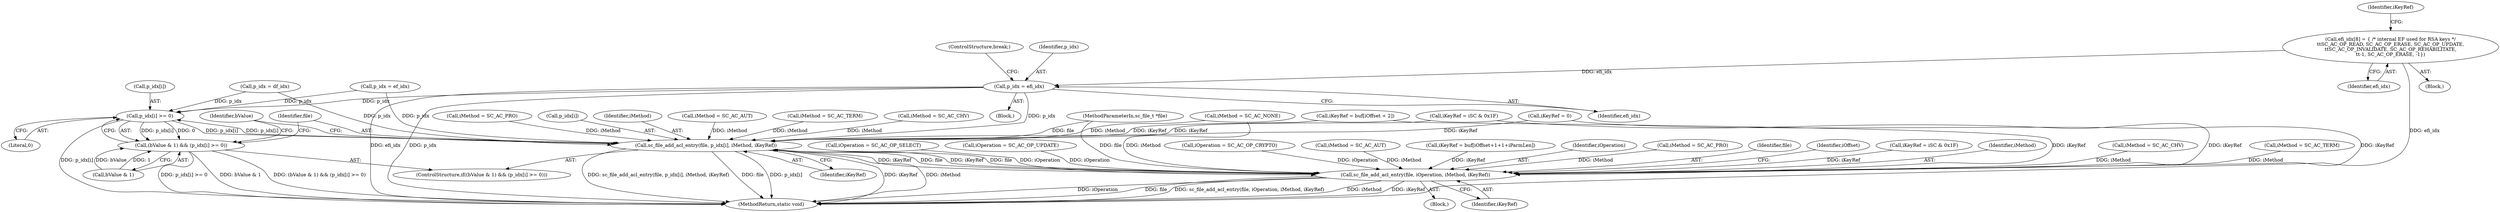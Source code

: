 digraph "0_OpenSC_8fe377e93b4b56060e5bbfb6f3142ceaeca744fa_17@pointer" {
"1000384" [label="(Call,p_idx = efi_idx)"];
"1000151" [label="(Call,efi_idx[8] = { /* internal EF used for RSA keys */\n\t\tSC_AC_OP_READ, SC_AC_OP_ERASE, SC_AC_OP_UPDATE,\n\t\tSC_AC_OP_INVALIDATE, SC_AC_OP_REHABILITATE,\n\t\t-1, SC_AC_OP_ERASE, -1})"];
"1000494" [label="(Call,p_idx[i] >= 0)"];
"1000490" [label="(Call,(bValue & 1) && (p_idx[i] >= 0))"];
"1000499" [label="(Call,sc_file_add_acl_entry(file, p_idx[i], iMethod, iKeyRef))"];
"1000366" [label="(Call,sc_file_add_acl_entry(file, iOperation, iMethod, iKeyRef))"];
"1000377" [label="(Block,)"];
"1000334" [label="(Call,iMethod = SC_AC_CHV)"];
"1000504" [label="(Identifier,iMethod)"];
"1000387" [label="(ControlStructure,break;)"];
"1000498" [label="(Literal,0)"];
"1000369" [label="(Identifier,iMethod)"];
"1000384" [label="(Call,p_idx = efi_idx)"];
"1000500" [label="(Identifier,file)"];
"1000200" [label="(Block,)"];
"1000499" [label="(Call,sc_file_add_acl_entry(file, p_idx[i], iMethod, iKeyRef))"];
"1000495" [label="(Call,p_idx[i])"];
"1000379" [label="(Call,p_idx = df_idx)"];
"1000491" [label="(Call,bValue & 1)"];
"1000507" [label="(Identifier,bValue)"];
"1000433" [label="(Call,iMethod = SC_AC_AUT)"];
"1000370" [label="(Identifier,iKeyRef)"];
"1000156" [label="(Call,iKeyRef = 0)"];
"1000494" [label="(Call,p_idx[i] >= 0)"];
"1000143" [label="(Block,)"];
"1000386" [label="(Identifier,efi_idx)"];
"1000505" [label="(Identifier,iKeyRef)"];
"1000191" [label="(Call,iMethod = SC_AC_NONE)"];
"1000519" [label="(MethodReturn,static void)"];
"1000151" [label="(Call,efi_idx[8] = { /* internal EF used for RSA keys */\n\t\tSC_AC_OP_READ, SC_AC_OP_ERASE, SC_AC_OP_UPDATE,\n\t\tSC_AC_OP_INVALIDATE, SC_AC_OP_REHABILITATE,\n\t\t-1, SC_AC_OP_ERASE, -1})"];
"1000428" [label="(Call,iMethod = SC_AC_TERM)"];
"1000283" [label="(Call,iMethod = SC_AC_TERM)"];
"1000140" [label="(MethodParameterIn,sc_file_t *file)"];
"1000489" [label="(ControlStructure,if((bValue & 1) && (p_idx[i] >= 0)))"];
"1000362" [label="(Call,iOperation = SC_AC_OP_SELECT)"];
"1000152" [label="(Identifier,efi_idx)"];
"1000469" [label="(Call,iMethod = SC_AC_CHV)"];
"1000357" [label="(Call,iOperation = SC_AC_OP_UPDATE)"];
"1000385" [label="(Identifier,p_idx)"];
"1000366" [label="(Call,sc_file_add_acl_entry(file, iOperation, iMethod, iKeyRef))"];
"1000462" [label="(Call,iKeyRef = buf[iOffset + 2])"];
"1000490" [label="(Call,(bValue & 1) && (p_idx[i] >= 0))"];
"1000443" [label="(Call,iKeyRef = iSC & 0x1F)"];
"1000352" [label="(Call,iOperation = SC_AC_OP_CRYPTO)"];
"1000288" [label="(Call,iMethod = SC_AC_AUT)"];
"1000157" [label="(Identifier,iKeyRef)"];
"1000323" [label="(Call,iKeyRef = buf[iOffset+1+1+iParmLen])"];
"1000368" [label="(Identifier,iOperation)"];
"1000294" [label="(Call,iMethod = SC_AC_PRO)"];
"1000367" [label="(Identifier,file)"];
"1000389" [label="(Call,p_idx = ef_idx)"];
"1000439" [label="(Call,iMethod = SC_AC_PRO)"];
"1000510" [label="(Identifier,iOffset)"];
"1000501" [label="(Call,p_idx[i])"];
"1000298" [label="(Call,iKeyRef = iSC & 0x1F)"];
"1000384" -> "1000377"  [label="AST: "];
"1000384" -> "1000386"  [label="CFG: "];
"1000385" -> "1000384"  [label="AST: "];
"1000386" -> "1000384"  [label="AST: "];
"1000387" -> "1000384"  [label="CFG: "];
"1000384" -> "1000519"  [label="DDG: efi_idx"];
"1000384" -> "1000519"  [label="DDG: p_idx"];
"1000151" -> "1000384"  [label="DDG: efi_idx"];
"1000384" -> "1000494"  [label="DDG: p_idx"];
"1000384" -> "1000499"  [label="DDG: p_idx"];
"1000151" -> "1000143"  [label="AST: "];
"1000151" -> "1000152"  [label="CFG: "];
"1000152" -> "1000151"  [label="AST: "];
"1000157" -> "1000151"  [label="CFG: "];
"1000151" -> "1000519"  [label="DDG: efi_idx"];
"1000494" -> "1000490"  [label="AST: "];
"1000494" -> "1000498"  [label="CFG: "];
"1000495" -> "1000494"  [label="AST: "];
"1000498" -> "1000494"  [label="AST: "];
"1000490" -> "1000494"  [label="CFG: "];
"1000494" -> "1000519"  [label="DDG: p_idx[i]"];
"1000494" -> "1000490"  [label="DDG: p_idx[i]"];
"1000494" -> "1000490"  [label="DDG: 0"];
"1000379" -> "1000494"  [label="DDG: p_idx"];
"1000499" -> "1000494"  [label="DDG: p_idx[i]"];
"1000389" -> "1000494"  [label="DDG: p_idx"];
"1000494" -> "1000499"  [label="DDG: p_idx[i]"];
"1000490" -> "1000489"  [label="AST: "];
"1000490" -> "1000491"  [label="CFG: "];
"1000491" -> "1000490"  [label="AST: "];
"1000500" -> "1000490"  [label="CFG: "];
"1000507" -> "1000490"  [label="CFG: "];
"1000490" -> "1000519"  [label="DDG: p_idx[i] >= 0"];
"1000490" -> "1000519"  [label="DDG: bValue & 1"];
"1000490" -> "1000519"  [label="DDG: (bValue & 1) && (p_idx[i] >= 0)"];
"1000491" -> "1000490"  [label="DDG: bValue"];
"1000491" -> "1000490"  [label="DDG: 1"];
"1000499" -> "1000489"  [label="AST: "];
"1000499" -> "1000505"  [label="CFG: "];
"1000500" -> "1000499"  [label="AST: "];
"1000501" -> "1000499"  [label="AST: "];
"1000504" -> "1000499"  [label="AST: "];
"1000505" -> "1000499"  [label="AST: "];
"1000507" -> "1000499"  [label="CFG: "];
"1000499" -> "1000519"  [label="DDG: sc_file_add_acl_entry(file, p_idx[i], iMethod, iKeyRef)"];
"1000499" -> "1000519"  [label="DDG: file"];
"1000499" -> "1000519"  [label="DDG: p_idx[i]"];
"1000499" -> "1000519"  [label="DDG: iKeyRef"];
"1000499" -> "1000519"  [label="DDG: iMethod"];
"1000499" -> "1000366"  [label="DDG: file"];
"1000499" -> "1000366"  [label="DDG: iKeyRef"];
"1000366" -> "1000499"  [label="DDG: file"];
"1000366" -> "1000499"  [label="DDG: iKeyRef"];
"1000140" -> "1000499"  [label="DDG: file"];
"1000379" -> "1000499"  [label="DDG: p_idx"];
"1000389" -> "1000499"  [label="DDG: p_idx"];
"1000439" -> "1000499"  [label="DDG: iMethod"];
"1000433" -> "1000499"  [label="DDG: iMethod"];
"1000469" -> "1000499"  [label="DDG: iMethod"];
"1000428" -> "1000499"  [label="DDG: iMethod"];
"1000191" -> "1000499"  [label="DDG: iMethod"];
"1000156" -> "1000499"  [label="DDG: iKeyRef"];
"1000462" -> "1000499"  [label="DDG: iKeyRef"];
"1000443" -> "1000499"  [label="DDG: iKeyRef"];
"1000366" -> "1000200"  [label="AST: "];
"1000366" -> "1000370"  [label="CFG: "];
"1000367" -> "1000366"  [label="AST: "];
"1000368" -> "1000366"  [label="AST: "];
"1000369" -> "1000366"  [label="AST: "];
"1000370" -> "1000366"  [label="AST: "];
"1000510" -> "1000366"  [label="CFG: "];
"1000366" -> "1000519"  [label="DDG: iMethod"];
"1000366" -> "1000519"  [label="DDG: iKeyRef"];
"1000366" -> "1000519"  [label="DDG: iOperation"];
"1000366" -> "1000519"  [label="DDG: file"];
"1000366" -> "1000519"  [label="DDG: sc_file_add_acl_entry(file, iOperation, iMethod, iKeyRef)"];
"1000140" -> "1000366"  [label="DDG: file"];
"1000352" -> "1000366"  [label="DDG: iOperation"];
"1000357" -> "1000366"  [label="DDG: iOperation"];
"1000362" -> "1000366"  [label="DDG: iOperation"];
"1000283" -> "1000366"  [label="DDG: iMethod"];
"1000288" -> "1000366"  [label="DDG: iMethod"];
"1000294" -> "1000366"  [label="DDG: iMethod"];
"1000334" -> "1000366"  [label="DDG: iMethod"];
"1000191" -> "1000366"  [label="DDG: iMethod"];
"1000156" -> "1000366"  [label="DDG: iKeyRef"];
"1000298" -> "1000366"  [label="DDG: iKeyRef"];
"1000462" -> "1000366"  [label="DDG: iKeyRef"];
"1000443" -> "1000366"  [label="DDG: iKeyRef"];
"1000323" -> "1000366"  [label="DDG: iKeyRef"];
}
